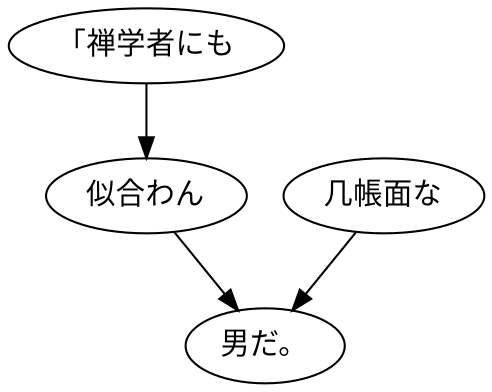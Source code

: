 digraph graph7800 {
	node0 [label="「禅学者にも"];
	node1 [label="似合わん"];
	node2 [label="几帳面な"];
	node3 [label="男だ。"];
	node0 -> node1;
	node1 -> node3;
	node2 -> node3;
}
